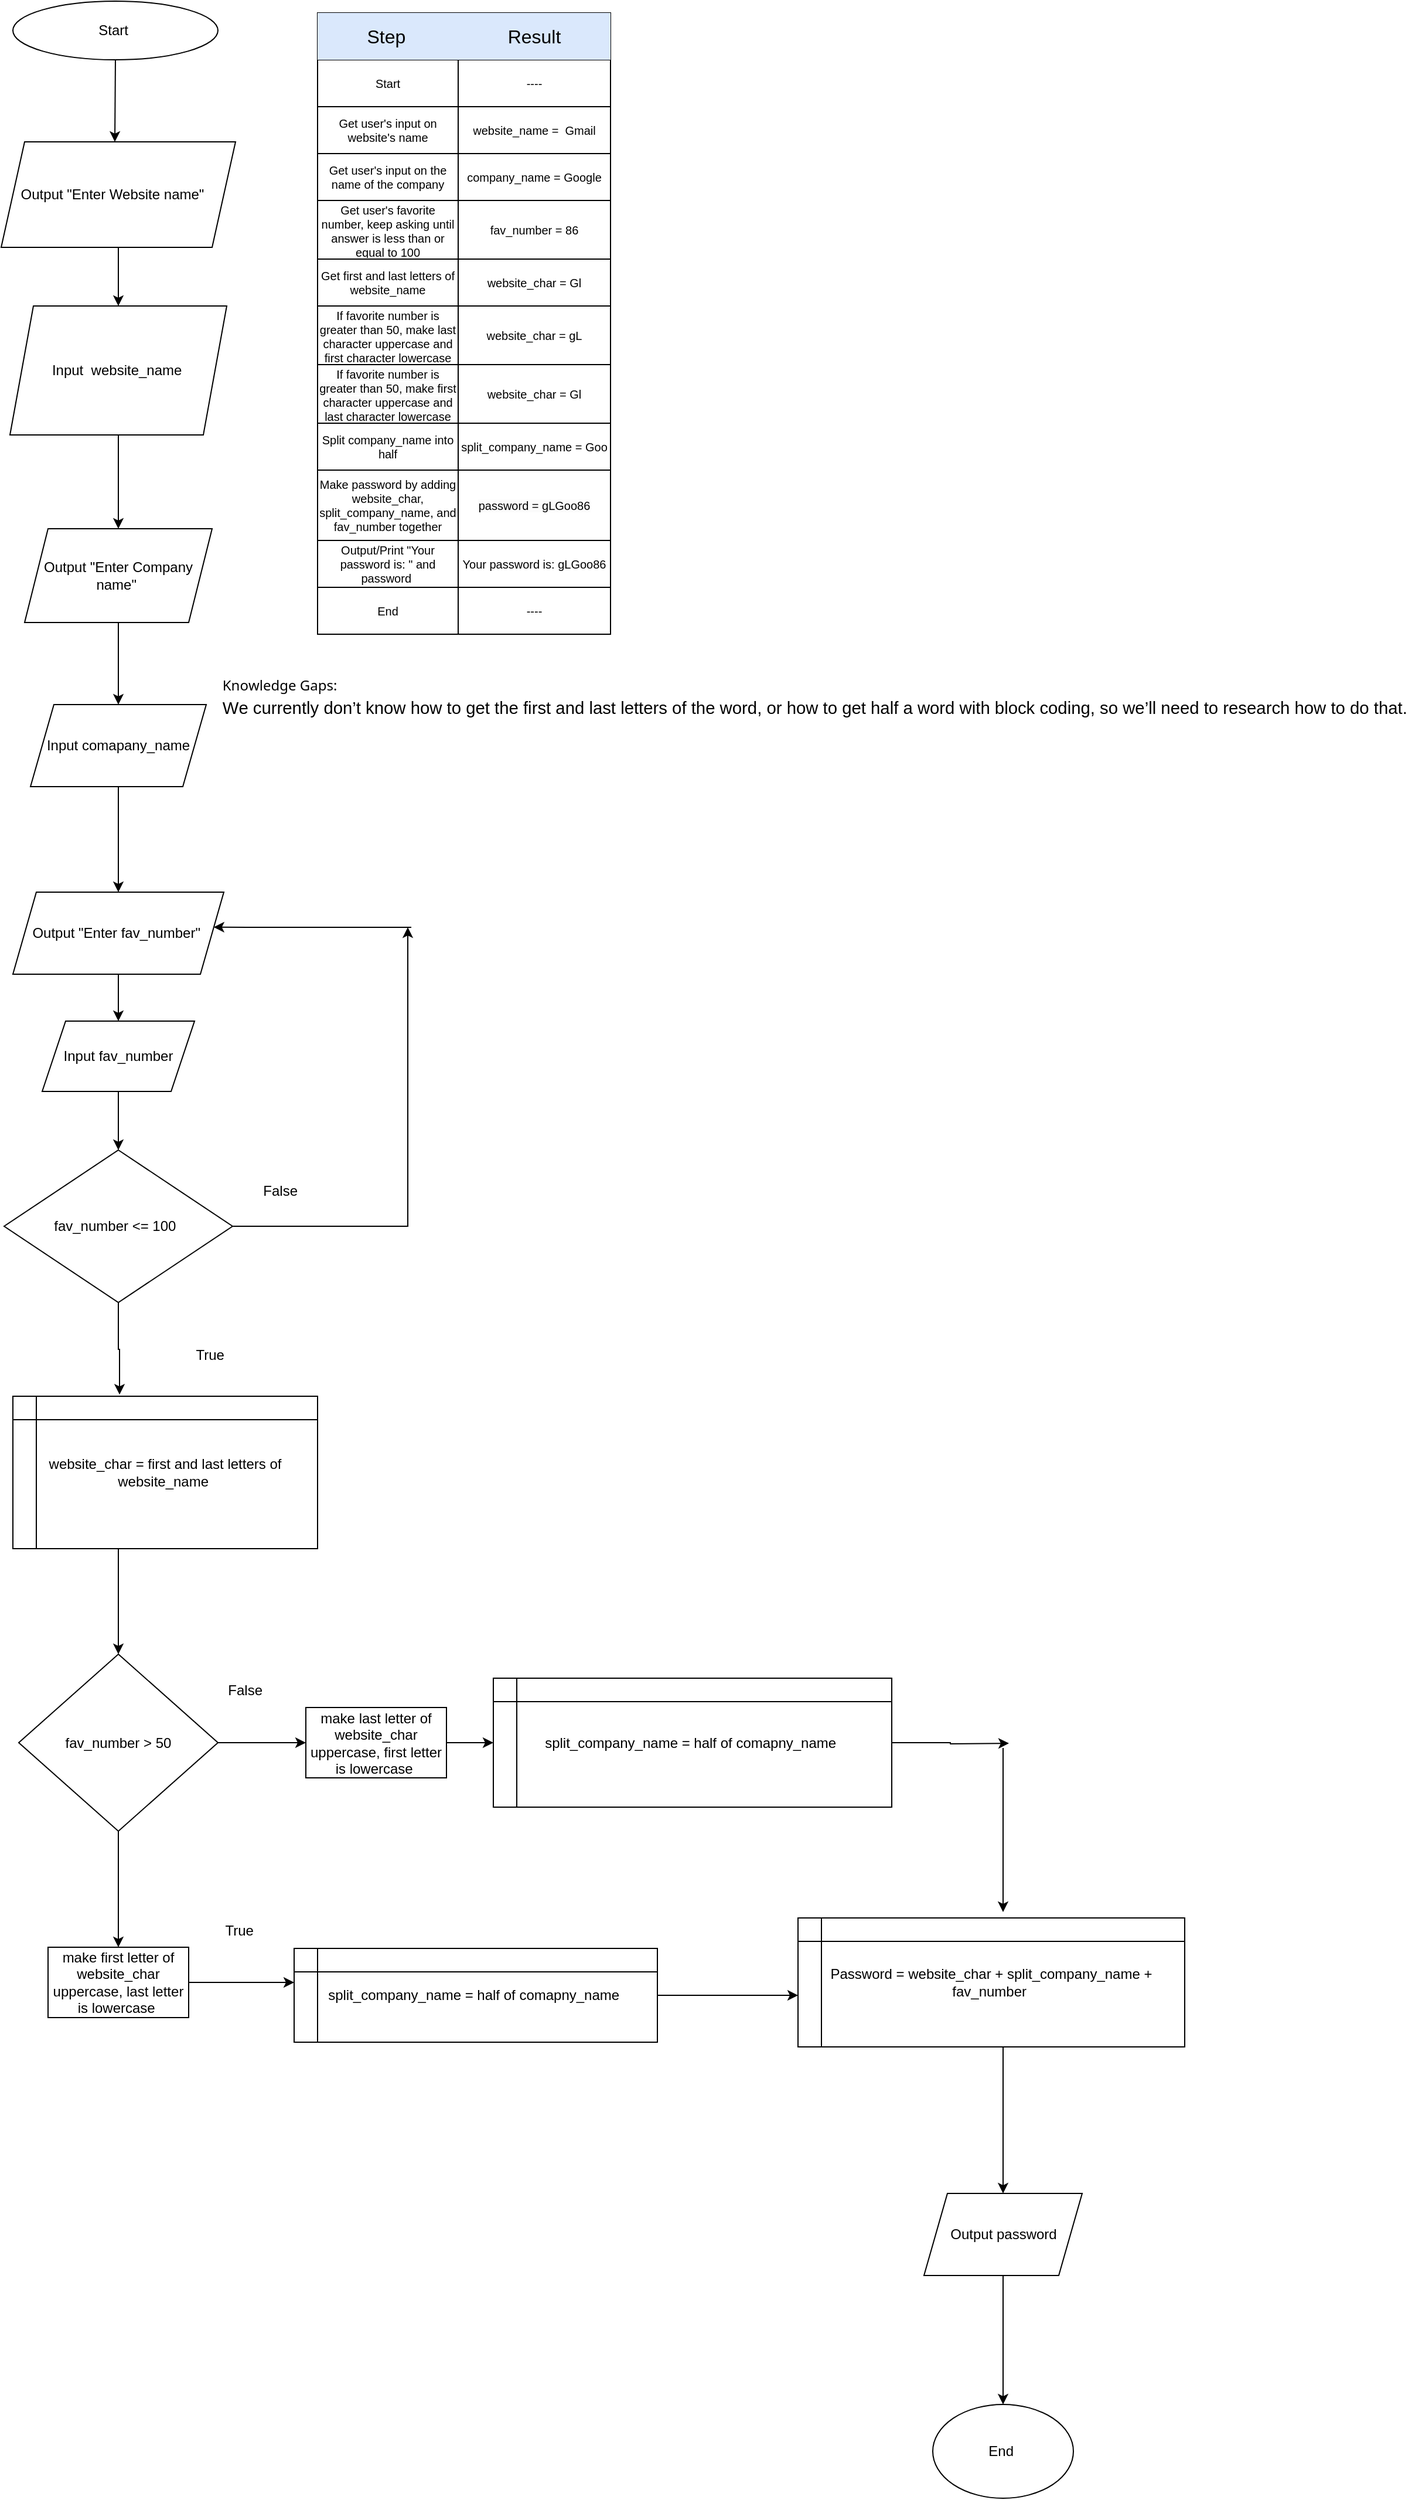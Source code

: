 <mxfile version="22.0.4" type="github">
  <diagram name="Page-1" id="qAzXJGpyF3rfATaiqW-a">
    <mxGraphModel dx="1764" dy="1062" grid="1" gridSize="10" guides="1" tooltips="1" connect="1" arrows="1" fold="1" page="1" pageScale="1" pageWidth="850" pageHeight="1100" math="0" shadow="0">
      <root>
        <mxCell id="0" />
        <mxCell id="1" parent="0" />
        <mxCell id="CTbpurZV8oxsPShDTT_T-1" value="" style="shape=table;startSize=0;container=1;collapsible=0;childLayout=tableLayout;fontSize=16;" vertex="1" parent="1">
          <mxGeometry x="270" y="30" width="250" height="530" as="geometry" />
        </mxCell>
        <mxCell id="CTbpurZV8oxsPShDTT_T-2" value="" style="shape=tableRow;horizontal=0;startSize=0;swimlaneHead=0;swimlaneBody=0;strokeColor=inherit;top=0;left=0;bottom=0;right=0;collapsible=0;dropTarget=0;fillColor=none;points=[[0,0.5],[1,0.5]];portConstraint=eastwest;fontSize=16;" vertex="1" parent="CTbpurZV8oxsPShDTT_T-1">
          <mxGeometry width="250" height="40" as="geometry" />
        </mxCell>
        <mxCell id="CTbpurZV8oxsPShDTT_T-3" value="Step&lt;span style=&quot;white-space: pre;&quot;&gt;&#x9;&lt;/span&gt;" style="shape=partialRectangle;html=1;whiteSpace=wrap;connectable=0;strokeColor=#6c8ebf;overflow=hidden;fillColor=#dae8fc;top=0;left=0;bottom=0;right=0;pointerEvents=1;fontSize=16;labelBorderColor=none;" vertex="1" parent="CTbpurZV8oxsPShDTT_T-2">
          <mxGeometry width="120" height="40" as="geometry">
            <mxRectangle width="120" height="40" as="alternateBounds" />
          </mxGeometry>
        </mxCell>
        <mxCell id="CTbpurZV8oxsPShDTT_T-4" value="Result" style="shape=partialRectangle;html=1;whiteSpace=wrap;connectable=0;strokeColor=#6c8ebf;overflow=hidden;fillColor=#dae8fc;top=0;left=0;bottom=0;right=0;pointerEvents=1;fontSize=16;" vertex="1" parent="CTbpurZV8oxsPShDTT_T-2">
          <mxGeometry x="120" width="130" height="40" as="geometry">
            <mxRectangle width="130" height="40" as="alternateBounds" />
          </mxGeometry>
        </mxCell>
        <mxCell id="CTbpurZV8oxsPShDTT_T-6" value="" style="shape=tableRow;horizontal=0;startSize=0;swimlaneHead=0;swimlaneBody=0;strokeColor=inherit;top=0;left=0;bottom=0;right=0;collapsible=0;dropTarget=0;fillColor=none;points=[[0,0.5],[1,0.5]];portConstraint=eastwest;fontSize=16;" vertex="1" parent="CTbpurZV8oxsPShDTT_T-1">
          <mxGeometry y="40" width="250" height="40" as="geometry" />
        </mxCell>
        <mxCell id="CTbpurZV8oxsPShDTT_T-7" value="&lt;font style=&quot;font-size: 10px;&quot;&gt;Start&lt;/font&gt;" style="shape=partialRectangle;html=1;whiteSpace=wrap;connectable=0;strokeColor=inherit;overflow=hidden;fillColor=none;top=0;left=0;bottom=0;right=0;pointerEvents=1;fontSize=10;" vertex="1" parent="CTbpurZV8oxsPShDTT_T-6">
          <mxGeometry width="120" height="40" as="geometry">
            <mxRectangle width="120" height="40" as="alternateBounds" />
          </mxGeometry>
        </mxCell>
        <mxCell id="CTbpurZV8oxsPShDTT_T-8" value="----" style="shape=partialRectangle;html=1;whiteSpace=wrap;connectable=0;strokeColor=inherit;overflow=hidden;fillColor=none;top=0;left=0;bottom=0;right=0;pointerEvents=1;fontSize=10;" vertex="1" parent="CTbpurZV8oxsPShDTT_T-6">
          <mxGeometry x="120" width="130" height="40" as="geometry">
            <mxRectangle width="130" height="40" as="alternateBounds" />
          </mxGeometry>
        </mxCell>
        <mxCell id="CTbpurZV8oxsPShDTT_T-10" value="" style="shape=tableRow;horizontal=0;startSize=0;swimlaneHead=0;swimlaneBody=0;strokeColor=inherit;top=0;left=0;bottom=0;right=0;collapsible=0;dropTarget=0;fillColor=none;points=[[0,0.5],[1,0.5]];portConstraint=eastwest;fontSize=16;" vertex="1" parent="CTbpurZV8oxsPShDTT_T-1">
          <mxGeometry y="80" width="250" height="40" as="geometry" />
        </mxCell>
        <mxCell id="CTbpurZV8oxsPShDTT_T-11" value="Get user&#39;s input on website&#39;s name" style="shape=partialRectangle;html=1;whiteSpace=wrap;connectable=0;strokeColor=inherit;overflow=hidden;fillColor=none;top=0;left=0;bottom=0;right=0;pointerEvents=1;fontSize=10;" vertex="1" parent="CTbpurZV8oxsPShDTT_T-10">
          <mxGeometry width="120" height="40" as="geometry">
            <mxRectangle width="120" height="40" as="alternateBounds" />
          </mxGeometry>
        </mxCell>
        <mxCell id="CTbpurZV8oxsPShDTT_T-12" value="website_name =&amp;nbsp; Gmail" style="shape=partialRectangle;html=1;whiteSpace=wrap;connectable=0;strokeColor=inherit;overflow=hidden;fillColor=none;top=0;left=0;bottom=0;right=0;pointerEvents=1;fontSize=10;" vertex="1" parent="CTbpurZV8oxsPShDTT_T-10">
          <mxGeometry x="120" width="130" height="40" as="geometry">
            <mxRectangle width="130" height="40" as="alternateBounds" />
          </mxGeometry>
        </mxCell>
        <mxCell id="CTbpurZV8oxsPShDTT_T-14" style="shape=tableRow;horizontal=0;startSize=0;swimlaneHead=0;swimlaneBody=0;strokeColor=inherit;top=0;left=0;bottom=0;right=0;collapsible=0;dropTarget=0;fillColor=none;points=[[0,0.5],[1,0.5]];portConstraint=eastwest;fontSize=16;" vertex="1" parent="CTbpurZV8oxsPShDTT_T-1">
          <mxGeometry y="120" width="250" height="40" as="geometry" />
        </mxCell>
        <mxCell id="CTbpurZV8oxsPShDTT_T-15" value="Get user&#39;s input on the name of the company" style="shape=partialRectangle;html=1;whiteSpace=wrap;connectable=0;strokeColor=inherit;overflow=hidden;fillColor=none;top=0;left=0;bottom=0;right=0;pointerEvents=1;fontSize=10;" vertex="1" parent="CTbpurZV8oxsPShDTT_T-14">
          <mxGeometry width="120" height="40" as="geometry">
            <mxRectangle width="120" height="40" as="alternateBounds" />
          </mxGeometry>
        </mxCell>
        <mxCell id="CTbpurZV8oxsPShDTT_T-16" value="company_name = Google" style="shape=partialRectangle;html=1;whiteSpace=wrap;connectable=0;strokeColor=inherit;overflow=hidden;fillColor=none;top=0;left=0;bottom=0;right=0;pointerEvents=1;fontSize=10;" vertex="1" parent="CTbpurZV8oxsPShDTT_T-14">
          <mxGeometry x="120" width="130" height="40" as="geometry">
            <mxRectangle width="130" height="40" as="alternateBounds" />
          </mxGeometry>
        </mxCell>
        <mxCell id="CTbpurZV8oxsPShDTT_T-17" style="shape=tableRow;horizontal=0;startSize=0;swimlaneHead=0;swimlaneBody=0;strokeColor=inherit;top=0;left=0;bottom=0;right=0;collapsible=0;dropTarget=0;fillColor=none;points=[[0,0.5],[1,0.5]];portConstraint=eastwest;fontSize=16;" vertex="1" parent="CTbpurZV8oxsPShDTT_T-1">
          <mxGeometry y="160" width="250" height="50" as="geometry" />
        </mxCell>
        <mxCell id="CTbpurZV8oxsPShDTT_T-18" value="Get user&#39;s favorite number, keep asking until answer is less than or equal to 100" style="shape=partialRectangle;html=1;whiteSpace=wrap;connectable=0;strokeColor=inherit;overflow=hidden;fillColor=none;top=0;left=0;bottom=0;right=0;pointerEvents=1;fontSize=10;" vertex="1" parent="CTbpurZV8oxsPShDTT_T-17">
          <mxGeometry width="120" height="50" as="geometry">
            <mxRectangle width="120" height="50" as="alternateBounds" />
          </mxGeometry>
        </mxCell>
        <mxCell id="CTbpurZV8oxsPShDTT_T-19" value="fav_number = 86" style="shape=partialRectangle;html=1;whiteSpace=wrap;connectable=0;strokeColor=inherit;overflow=hidden;fillColor=none;top=0;left=0;bottom=0;right=0;pointerEvents=1;fontSize=10;" vertex="1" parent="CTbpurZV8oxsPShDTT_T-17">
          <mxGeometry x="120" width="130" height="50" as="geometry">
            <mxRectangle width="130" height="50" as="alternateBounds" />
          </mxGeometry>
        </mxCell>
        <mxCell id="CTbpurZV8oxsPShDTT_T-20" style="shape=tableRow;horizontal=0;startSize=0;swimlaneHead=0;swimlaneBody=0;strokeColor=inherit;top=0;left=0;bottom=0;right=0;collapsible=0;dropTarget=0;fillColor=none;points=[[0,0.5],[1,0.5]];portConstraint=eastwest;fontSize=16;" vertex="1" parent="CTbpurZV8oxsPShDTT_T-1">
          <mxGeometry y="210" width="250" height="40" as="geometry" />
        </mxCell>
        <mxCell id="CTbpurZV8oxsPShDTT_T-21" value="Get first and last letters of website_name" style="shape=partialRectangle;html=1;whiteSpace=wrap;connectable=0;strokeColor=inherit;overflow=hidden;fillColor=none;top=0;left=0;bottom=0;right=0;pointerEvents=1;fontSize=10;" vertex="1" parent="CTbpurZV8oxsPShDTT_T-20">
          <mxGeometry width="120" height="40" as="geometry">
            <mxRectangle width="120" height="40" as="alternateBounds" />
          </mxGeometry>
        </mxCell>
        <mxCell id="CTbpurZV8oxsPShDTT_T-22" value="website_char = Gl" style="shape=partialRectangle;html=1;whiteSpace=wrap;connectable=0;strokeColor=inherit;overflow=hidden;fillColor=none;top=0;left=0;bottom=0;right=0;pointerEvents=1;fontSize=10;" vertex="1" parent="CTbpurZV8oxsPShDTT_T-20">
          <mxGeometry x="120" width="130" height="40" as="geometry">
            <mxRectangle width="130" height="40" as="alternateBounds" />
          </mxGeometry>
        </mxCell>
        <mxCell id="CTbpurZV8oxsPShDTT_T-23" style="shape=tableRow;horizontal=0;startSize=0;swimlaneHead=0;swimlaneBody=0;strokeColor=inherit;top=0;left=0;bottom=0;right=0;collapsible=0;dropTarget=0;fillColor=none;points=[[0,0.5],[1,0.5]];portConstraint=eastwest;fontSize=16;" vertex="1" parent="CTbpurZV8oxsPShDTT_T-1">
          <mxGeometry y="250" width="250" height="50" as="geometry" />
        </mxCell>
        <mxCell id="CTbpurZV8oxsPShDTT_T-24" value="If favorite number is greater than 50, make last character uppercase and first character lowercase" style="shape=partialRectangle;html=1;whiteSpace=wrap;connectable=0;strokeColor=inherit;overflow=hidden;fillColor=none;top=0;left=0;bottom=0;right=0;pointerEvents=1;fontSize=10;" vertex="1" parent="CTbpurZV8oxsPShDTT_T-23">
          <mxGeometry width="120" height="50" as="geometry">
            <mxRectangle width="120" height="50" as="alternateBounds" />
          </mxGeometry>
        </mxCell>
        <mxCell id="CTbpurZV8oxsPShDTT_T-25" value="website_char = gL" style="shape=partialRectangle;html=1;whiteSpace=wrap;connectable=0;strokeColor=inherit;overflow=hidden;fillColor=none;top=0;left=0;bottom=0;right=0;pointerEvents=1;fontSize=10;" vertex="1" parent="CTbpurZV8oxsPShDTT_T-23">
          <mxGeometry x="120" width="130" height="50" as="geometry">
            <mxRectangle width="130" height="50" as="alternateBounds" />
          </mxGeometry>
        </mxCell>
        <mxCell id="CTbpurZV8oxsPShDTT_T-32" style="shape=tableRow;horizontal=0;startSize=0;swimlaneHead=0;swimlaneBody=0;strokeColor=inherit;top=0;left=0;bottom=0;right=0;collapsible=0;dropTarget=0;fillColor=none;points=[[0,0.5],[1,0.5]];portConstraint=eastwest;fontSize=16;" vertex="1" parent="CTbpurZV8oxsPShDTT_T-1">
          <mxGeometry y="300" width="250" height="50" as="geometry" />
        </mxCell>
        <mxCell id="CTbpurZV8oxsPShDTT_T-33" value="&lt;span style=&quot;color: rgb(0, 0, 0); font-family: Helvetica; font-size: 10px; font-style: normal; font-variant-ligatures: normal; font-variant-caps: normal; font-weight: 400; letter-spacing: normal; orphans: 2; text-align: center; text-indent: 0px; text-transform: none; widows: 2; word-spacing: 0px; -webkit-text-stroke-width: 0px; background-color: rgb(251, 251, 251); text-decoration-thickness: initial; text-decoration-style: initial; text-decoration-color: initial; float: none; display: inline !important;&quot;&gt;If favorite number is greater than 50, make first character uppercase and last character lowercase&lt;/span&gt;" style="shape=partialRectangle;html=1;whiteSpace=wrap;connectable=0;strokeColor=inherit;overflow=hidden;fillColor=none;top=0;left=0;bottom=0;right=0;pointerEvents=1;fontSize=10;" vertex="1" parent="CTbpurZV8oxsPShDTT_T-32">
          <mxGeometry width="120" height="50" as="geometry">
            <mxRectangle width="120" height="50" as="alternateBounds" />
          </mxGeometry>
        </mxCell>
        <mxCell id="CTbpurZV8oxsPShDTT_T-34" value="website_char = Gl" style="shape=partialRectangle;html=1;whiteSpace=wrap;connectable=0;strokeColor=inherit;overflow=hidden;fillColor=none;top=0;left=0;bottom=0;right=0;pointerEvents=1;fontSize=10;" vertex="1" parent="CTbpurZV8oxsPShDTT_T-32">
          <mxGeometry x="120" width="130" height="50" as="geometry">
            <mxRectangle width="130" height="50" as="alternateBounds" />
          </mxGeometry>
        </mxCell>
        <mxCell id="CTbpurZV8oxsPShDTT_T-29" style="shape=tableRow;horizontal=0;startSize=0;swimlaneHead=0;swimlaneBody=0;strokeColor=inherit;top=0;left=0;bottom=0;right=0;collapsible=0;dropTarget=0;fillColor=none;points=[[0,0.5],[1,0.5]];portConstraint=eastwest;fontSize=16;" vertex="1" parent="CTbpurZV8oxsPShDTT_T-1">
          <mxGeometry y="350" width="250" height="40" as="geometry" />
        </mxCell>
        <mxCell id="CTbpurZV8oxsPShDTT_T-30" value="Split company_name into half" style="shape=partialRectangle;html=1;whiteSpace=wrap;connectable=0;strokeColor=inherit;overflow=hidden;fillColor=none;top=0;left=0;bottom=0;right=0;pointerEvents=1;fontSize=10;" vertex="1" parent="CTbpurZV8oxsPShDTT_T-29">
          <mxGeometry width="120" height="40" as="geometry">
            <mxRectangle width="120" height="40" as="alternateBounds" />
          </mxGeometry>
        </mxCell>
        <mxCell id="CTbpurZV8oxsPShDTT_T-31" value="split_company_name = Goo" style="shape=partialRectangle;html=1;whiteSpace=wrap;connectable=0;strokeColor=inherit;overflow=hidden;fillColor=none;top=0;left=0;bottom=0;right=0;pointerEvents=1;fontSize=10;" vertex="1" parent="CTbpurZV8oxsPShDTT_T-29">
          <mxGeometry x="120" width="130" height="40" as="geometry">
            <mxRectangle width="130" height="40" as="alternateBounds" />
          </mxGeometry>
        </mxCell>
        <mxCell id="CTbpurZV8oxsPShDTT_T-26" style="shape=tableRow;horizontal=0;startSize=0;swimlaneHead=0;swimlaneBody=0;strokeColor=inherit;top=0;left=0;bottom=0;right=0;collapsible=0;dropTarget=0;fillColor=none;points=[[0,0.5],[1,0.5]];portConstraint=eastwest;fontSize=16;" vertex="1" parent="CTbpurZV8oxsPShDTT_T-1">
          <mxGeometry y="390" width="250" height="60" as="geometry" />
        </mxCell>
        <mxCell id="CTbpurZV8oxsPShDTT_T-27" value="Make password by adding website_char, split_company_name, and fav_number together" style="shape=partialRectangle;html=1;whiteSpace=wrap;connectable=0;strokeColor=inherit;overflow=hidden;fillColor=none;top=0;left=0;bottom=0;right=0;pointerEvents=1;fontSize=10;" vertex="1" parent="CTbpurZV8oxsPShDTT_T-26">
          <mxGeometry width="120" height="60" as="geometry">
            <mxRectangle width="120" height="60" as="alternateBounds" />
          </mxGeometry>
        </mxCell>
        <mxCell id="CTbpurZV8oxsPShDTT_T-28" value="&lt;span style=&quot;color: rgb(0, 0, 0); font-family: Helvetica; font-size: 10px; font-style: normal; font-variant-ligatures: normal; font-variant-caps: normal; font-weight: 400; letter-spacing: normal; orphans: 2; text-align: center; text-indent: 0px; text-transform: none; widows: 2; word-spacing: 0px; -webkit-text-stroke-width: 0px; background-color: rgb(251, 251, 251); text-decoration-thickness: initial; text-decoration-style: initial; text-decoration-color: initial; float: none; display: inline !important;&quot;&gt;password = gLGoo86&lt;/span&gt;" style="shape=partialRectangle;html=1;whiteSpace=wrap;connectable=0;strokeColor=inherit;overflow=hidden;fillColor=none;top=0;left=0;bottom=0;right=0;pointerEvents=1;fontSize=10;" vertex="1" parent="CTbpurZV8oxsPShDTT_T-26">
          <mxGeometry x="120" width="130" height="60" as="geometry">
            <mxRectangle width="130" height="60" as="alternateBounds" />
          </mxGeometry>
        </mxCell>
        <mxCell id="CTbpurZV8oxsPShDTT_T-38" style="shape=tableRow;horizontal=0;startSize=0;swimlaneHead=0;swimlaneBody=0;strokeColor=inherit;top=0;left=0;bottom=0;right=0;collapsible=0;dropTarget=0;fillColor=none;points=[[0,0.5],[1,0.5]];portConstraint=eastwest;fontSize=16;" vertex="1" parent="CTbpurZV8oxsPShDTT_T-1">
          <mxGeometry y="450" width="250" height="40" as="geometry" />
        </mxCell>
        <mxCell id="CTbpurZV8oxsPShDTT_T-39" value="Output/Print &quot;Your password is: &quot; and password&amp;nbsp;" style="shape=partialRectangle;html=1;whiteSpace=wrap;connectable=0;strokeColor=inherit;overflow=hidden;fillColor=none;top=0;left=0;bottom=0;right=0;pointerEvents=1;fontSize=10;" vertex="1" parent="CTbpurZV8oxsPShDTT_T-38">
          <mxGeometry width="120" height="40" as="geometry">
            <mxRectangle width="120" height="40" as="alternateBounds" />
          </mxGeometry>
        </mxCell>
        <mxCell id="CTbpurZV8oxsPShDTT_T-40" value="Your password is: gLGoo86" style="shape=partialRectangle;html=1;whiteSpace=wrap;connectable=0;strokeColor=inherit;overflow=hidden;fillColor=none;top=0;left=0;bottom=0;right=0;pointerEvents=1;fontSize=10;" vertex="1" parent="CTbpurZV8oxsPShDTT_T-38">
          <mxGeometry x="120" width="130" height="40" as="geometry">
            <mxRectangle width="130" height="40" as="alternateBounds" />
          </mxGeometry>
        </mxCell>
        <mxCell id="CTbpurZV8oxsPShDTT_T-35" style="shape=tableRow;horizontal=0;startSize=0;swimlaneHead=0;swimlaneBody=0;strokeColor=inherit;top=0;left=0;bottom=0;right=0;collapsible=0;dropTarget=0;fillColor=none;points=[[0,0.5],[1,0.5]];portConstraint=eastwest;fontSize=16;" vertex="1" parent="CTbpurZV8oxsPShDTT_T-1">
          <mxGeometry y="490" width="250" height="40" as="geometry" />
        </mxCell>
        <mxCell id="CTbpurZV8oxsPShDTT_T-36" value="End" style="shape=partialRectangle;html=1;whiteSpace=wrap;connectable=0;strokeColor=inherit;overflow=hidden;fillColor=none;top=0;left=0;bottom=0;right=0;pointerEvents=1;fontSize=10;" vertex="1" parent="CTbpurZV8oxsPShDTT_T-35">
          <mxGeometry width="120" height="40" as="geometry">
            <mxRectangle width="120" height="40" as="alternateBounds" />
          </mxGeometry>
        </mxCell>
        <mxCell id="CTbpurZV8oxsPShDTT_T-37" value="----" style="shape=partialRectangle;html=1;whiteSpace=wrap;connectable=0;strokeColor=inherit;overflow=hidden;fillColor=none;top=0;left=0;bottom=0;right=0;pointerEvents=1;fontSize=10;" vertex="1" parent="CTbpurZV8oxsPShDTT_T-35">
          <mxGeometry x="120" width="130" height="40" as="geometry">
            <mxRectangle width="130" height="40" as="alternateBounds" />
          </mxGeometry>
        </mxCell>
        <mxCell id="CTbpurZV8oxsPShDTT_T-41" value="Start&amp;nbsp;" style="ellipse;whiteSpace=wrap;html=1;" vertex="1" parent="1">
          <mxGeometry x="10" y="20" width="174.98" height="50" as="geometry" />
        </mxCell>
        <mxCell id="CTbpurZV8oxsPShDTT_T-42" style="edgeStyle=orthogonalEdgeStyle;rounded=0;orthogonalLoop=1;jettySize=auto;html=1;entryX=0.5;entryY=0;entryDx=0;entryDy=0;" edge="1" parent="1" source="CTbpurZV8oxsPShDTT_T-43" target="CTbpurZV8oxsPShDTT_T-45">
          <mxGeometry relative="1" as="geometry" />
        </mxCell>
        <mxCell id="CTbpurZV8oxsPShDTT_T-43" value="Output &quot;Enter Website name&quot;&amp;nbsp; &amp;nbsp;" style="shape=parallelogram;perimeter=parallelogramPerimeter;whiteSpace=wrap;html=1;fixedSize=1;" vertex="1" parent="1">
          <mxGeometry y="140" width="200" height="90" as="geometry" />
        </mxCell>
        <mxCell id="CTbpurZV8oxsPShDTT_T-44" style="edgeStyle=orthogonalEdgeStyle;rounded=0;orthogonalLoop=1;jettySize=auto;html=1;entryX=0.5;entryY=0;entryDx=0;entryDy=0;" edge="1" parent="1" source="CTbpurZV8oxsPShDTT_T-45" target="CTbpurZV8oxsPShDTT_T-47">
          <mxGeometry relative="1" as="geometry" />
        </mxCell>
        <mxCell id="CTbpurZV8oxsPShDTT_T-45" value="Input&amp;nbsp; website_name&amp;nbsp;" style="shape=parallelogram;perimeter=parallelogramPerimeter;whiteSpace=wrap;html=1;fixedSize=1;" vertex="1" parent="1">
          <mxGeometry x="7.5" y="280" width="185" height="110" as="geometry" />
        </mxCell>
        <mxCell id="CTbpurZV8oxsPShDTT_T-46" style="edgeStyle=orthogonalEdgeStyle;rounded=0;orthogonalLoop=1;jettySize=auto;html=1;entryX=0.5;entryY=0;entryDx=0;entryDy=0;" edge="1" parent="1" source="CTbpurZV8oxsPShDTT_T-47" target="CTbpurZV8oxsPShDTT_T-49">
          <mxGeometry relative="1" as="geometry" />
        </mxCell>
        <mxCell id="CTbpurZV8oxsPShDTT_T-47" value="Output &quot;Enter Company name&quot;&amp;nbsp;" style="shape=parallelogram;perimeter=parallelogramPerimeter;whiteSpace=wrap;html=1;fixedSize=1;" vertex="1" parent="1">
          <mxGeometry x="20.0" y="470" width="160" height="80" as="geometry" />
        </mxCell>
        <mxCell id="CTbpurZV8oxsPShDTT_T-48" style="edgeStyle=orthogonalEdgeStyle;rounded=0;orthogonalLoop=1;jettySize=auto;html=1;entryX=0.5;entryY=0;entryDx=0;entryDy=0;" edge="1" parent="1" source="CTbpurZV8oxsPShDTT_T-49" target="CTbpurZV8oxsPShDTT_T-52">
          <mxGeometry relative="1" as="geometry" />
        </mxCell>
        <mxCell id="CTbpurZV8oxsPShDTT_T-49" value="Input comapany_name" style="shape=parallelogram;perimeter=parallelogramPerimeter;whiteSpace=wrap;html=1;fixedSize=1;" vertex="1" parent="1">
          <mxGeometry x="25" y="620" width="150" height="70" as="geometry" />
        </mxCell>
        <mxCell id="CTbpurZV8oxsPShDTT_T-50" style="edgeStyle=orthogonalEdgeStyle;rounded=0;orthogonalLoop=1;jettySize=auto;html=1;" edge="1" parent="1">
          <mxGeometry relative="1" as="geometry">
            <mxPoint x="347" y="810" as="targetPoint" />
            <mxPoint x="198" y="1065" as="sourcePoint" />
            <Array as="points">
              <mxPoint x="197.43" y="1065" />
              <mxPoint x="347.43" y="1065" />
            </Array>
          </mxGeometry>
        </mxCell>
        <mxCell id="CTbpurZV8oxsPShDTT_T-51" value="fav_number &amp;lt;= 100&amp;nbsp;&amp;nbsp;" style="rhombus;whiteSpace=wrap;html=1;" vertex="1" parent="1">
          <mxGeometry x="2.5" y="1000" width="195" height="130" as="geometry" />
        </mxCell>
        <mxCell id="CTbpurZV8oxsPShDTT_T-52" value="Output &quot;Enter fav_number&quot;&amp;nbsp;" style="shape=parallelogram;perimeter=parallelogramPerimeter;whiteSpace=wrap;html=1;fixedSize=1;" vertex="1" parent="1">
          <mxGeometry x="10" y="780" width="180" height="70" as="geometry" />
        </mxCell>
        <mxCell id="CTbpurZV8oxsPShDTT_T-53" style="edgeStyle=orthogonalEdgeStyle;rounded=0;orthogonalLoop=1;jettySize=auto;html=1;entryX=0.5;entryY=0;entryDx=0;entryDy=0;" edge="1" parent="1" source="CTbpurZV8oxsPShDTT_T-54" target="CTbpurZV8oxsPShDTT_T-51">
          <mxGeometry relative="1" as="geometry" />
        </mxCell>
        <mxCell id="CTbpurZV8oxsPShDTT_T-54" value="Input fav_number" style="shape=parallelogram;perimeter=parallelogramPerimeter;whiteSpace=wrap;html=1;fixedSize=1;" vertex="1" parent="1">
          <mxGeometry x="35" y="890" width="130" height="60" as="geometry" />
        </mxCell>
        <mxCell id="CTbpurZV8oxsPShDTT_T-55" style="edgeStyle=orthogonalEdgeStyle;rounded=0;orthogonalLoop=1;jettySize=auto;html=1;entryX=0.5;entryY=0;entryDx=0;entryDy=0;" edge="1" parent="1" source="CTbpurZV8oxsPShDTT_T-56" target="CTbpurZV8oxsPShDTT_T-59">
          <mxGeometry relative="1" as="geometry">
            <Array as="points">
              <mxPoint x="100" y="1360" />
              <mxPoint x="100" y="1360" />
            </Array>
          </mxGeometry>
        </mxCell>
        <mxCell id="CTbpurZV8oxsPShDTT_T-56" value="website_char = first and last letters of website_name&amp;nbsp;" style="shape=internalStorage;whiteSpace=wrap;html=1;backgroundOutline=1;" vertex="1" parent="1">
          <mxGeometry x="10" y="1210" width="260" height="130" as="geometry" />
        </mxCell>
        <mxCell id="CTbpurZV8oxsPShDTT_T-57" style="edgeStyle=orthogonalEdgeStyle;rounded=0;orthogonalLoop=1;jettySize=auto;html=1;entryX=0.5;entryY=0;entryDx=0;entryDy=0;" edge="1" parent="1" source="CTbpurZV8oxsPShDTT_T-59" target="CTbpurZV8oxsPShDTT_T-61">
          <mxGeometry relative="1" as="geometry" />
        </mxCell>
        <mxCell id="CTbpurZV8oxsPShDTT_T-58" style="edgeStyle=orthogonalEdgeStyle;rounded=0;orthogonalLoop=1;jettySize=auto;html=1;entryX=0;entryY=0.5;entryDx=0;entryDy=0;" edge="1" parent="1" source="CTbpurZV8oxsPShDTT_T-59" target="CTbpurZV8oxsPShDTT_T-63">
          <mxGeometry relative="1" as="geometry" />
        </mxCell>
        <mxCell id="CTbpurZV8oxsPShDTT_T-59" value="fav_number &amp;gt; 50" style="rhombus;whiteSpace=wrap;html=1;" vertex="1" parent="1">
          <mxGeometry x="15" y="1430" width="170" height="151" as="geometry" />
        </mxCell>
        <mxCell id="CTbpurZV8oxsPShDTT_T-60" style="edgeStyle=orthogonalEdgeStyle;rounded=0;orthogonalLoop=1;jettySize=auto;html=1;" edge="1" parent="1" source="CTbpurZV8oxsPShDTT_T-61">
          <mxGeometry relative="1" as="geometry">
            <mxPoint x="250" y="1710" as="targetPoint" />
          </mxGeometry>
        </mxCell>
        <mxCell id="CTbpurZV8oxsPShDTT_T-61" value="make first letter of website_char uppercase, last letter is lowercase&amp;nbsp;" style="rounded=0;whiteSpace=wrap;html=1;" vertex="1" parent="1">
          <mxGeometry x="40.0" y="1680" width="120" height="60" as="geometry" />
        </mxCell>
        <mxCell id="CTbpurZV8oxsPShDTT_T-62" style="edgeStyle=orthogonalEdgeStyle;rounded=0;orthogonalLoop=1;jettySize=auto;html=1;entryX=0;entryY=0.5;entryDx=0;entryDy=0;" edge="1" parent="1" source="CTbpurZV8oxsPShDTT_T-63" target="CTbpurZV8oxsPShDTT_T-65">
          <mxGeometry relative="1" as="geometry" />
        </mxCell>
        <mxCell id="CTbpurZV8oxsPShDTT_T-63" value="make last letter of website_char uppercase, first letter is lowercase&amp;nbsp;" style="rounded=0;whiteSpace=wrap;html=1;" vertex="1" parent="1">
          <mxGeometry x="260" y="1475.5" width="120" height="60" as="geometry" />
        </mxCell>
        <mxCell id="CTbpurZV8oxsPShDTT_T-64" style="edgeStyle=orthogonalEdgeStyle;rounded=0;orthogonalLoop=1;jettySize=auto;html=1;" edge="1" parent="1" source="CTbpurZV8oxsPShDTT_T-65">
          <mxGeometry relative="1" as="geometry">
            <mxPoint x="860" y="1506" as="targetPoint" />
          </mxGeometry>
        </mxCell>
        <mxCell id="CTbpurZV8oxsPShDTT_T-65" value="split_company_name = half of comapny_name&amp;nbsp;" style="shape=internalStorage;whiteSpace=wrap;html=1;backgroundOutline=1;" vertex="1" parent="1">
          <mxGeometry x="420" y="1450.5" width="340" height="110" as="geometry" />
        </mxCell>
        <mxCell id="CTbpurZV8oxsPShDTT_T-66" style="edgeStyle=orthogonalEdgeStyle;rounded=0;orthogonalLoop=1;jettySize=auto;html=1;entryX=0.5;entryY=0;entryDx=0;entryDy=0;" edge="1" parent="1" source="CTbpurZV8oxsPShDTT_T-67" target="CTbpurZV8oxsPShDTT_T-69">
          <mxGeometry relative="1" as="geometry">
            <Array as="points">
              <mxPoint x="855" y="1800" />
              <mxPoint x="855" y="1800" />
            </Array>
          </mxGeometry>
        </mxCell>
        <mxCell id="CTbpurZV8oxsPShDTT_T-67" value="Password = website_char + split_company_name + fav_number&amp;nbsp;" style="shape=internalStorage;whiteSpace=wrap;html=1;backgroundOutline=1;" vertex="1" parent="1">
          <mxGeometry x="680" y="1655" width="330" height="110" as="geometry" />
        </mxCell>
        <mxCell id="CTbpurZV8oxsPShDTT_T-68" style="edgeStyle=orthogonalEdgeStyle;rounded=0;orthogonalLoop=1;jettySize=auto;html=1;entryX=0.5;entryY=0;entryDx=0;entryDy=0;" edge="1" parent="1" source="CTbpurZV8oxsPShDTT_T-69" target="CTbpurZV8oxsPShDTT_T-70">
          <mxGeometry relative="1" as="geometry" />
        </mxCell>
        <mxCell id="CTbpurZV8oxsPShDTT_T-69" value="Output password" style="shape=parallelogram;perimeter=parallelogramPerimeter;whiteSpace=wrap;html=1;fixedSize=1;" vertex="1" parent="1">
          <mxGeometry x="787.5" y="1890" width="135" height="70" as="geometry" />
        </mxCell>
        <mxCell id="CTbpurZV8oxsPShDTT_T-70" value="End&amp;nbsp;" style="ellipse;whiteSpace=wrap;html=1;" vertex="1" parent="1">
          <mxGeometry x="795" y="2070" width="120" height="80" as="geometry" />
        </mxCell>
        <mxCell id="CTbpurZV8oxsPShDTT_T-71" style="edgeStyle=orthogonalEdgeStyle;rounded=0;orthogonalLoop=1;jettySize=auto;html=1;" edge="1" parent="1" source="CTbpurZV8oxsPShDTT_T-41">
          <mxGeometry relative="1" as="geometry">
            <mxPoint x="97" y="140" as="targetPoint" />
          </mxGeometry>
        </mxCell>
        <mxCell id="CTbpurZV8oxsPShDTT_T-72" value="False&amp;nbsp;" style="text;html=1;strokeColor=none;fillColor=none;align=center;verticalAlign=middle;whiteSpace=wrap;rounded=0;" vertex="1" parent="1">
          <mxGeometry x="180" y="1446" width="60" height="30" as="geometry" />
        </mxCell>
        <mxCell id="CTbpurZV8oxsPShDTT_T-73" value="True&amp;nbsp;" style="text;html=1;strokeColor=none;fillColor=none;align=center;verticalAlign=middle;whiteSpace=wrap;rounded=0;" vertex="1" parent="1">
          <mxGeometry x="175" y="1651" width="60" height="30" as="geometry" />
        </mxCell>
        <mxCell id="CTbpurZV8oxsPShDTT_T-74" value="True&amp;nbsp;" style="text;html=1;strokeColor=none;fillColor=none;align=center;verticalAlign=middle;whiteSpace=wrap;rounded=0;" vertex="1" parent="1">
          <mxGeometry x="150" y="1160" width="60" height="30" as="geometry" />
        </mxCell>
        <mxCell id="CTbpurZV8oxsPShDTT_T-75" value="False&amp;nbsp;" style="text;html=1;strokeColor=none;fillColor=none;align=center;verticalAlign=middle;whiteSpace=wrap;rounded=0;" vertex="1" parent="1">
          <mxGeometry x="210" y="1020" width="60" height="30" as="geometry" />
        </mxCell>
        <mxCell id="CTbpurZV8oxsPShDTT_T-76" value="" style="endArrow=classic;html=1;rounded=0;entryX=0.952;entryY=0.426;entryDx=0;entryDy=0;entryPerimeter=0;" edge="1" parent="1" target="CTbpurZV8oxsPShDTT_T-52">
          <mxGeometry width="50" height="50" relative="1" as="geometry">
            <mxPoint x="350" y="810" as="sourcePoint" />
            <mxPoint x="280" y="740" as="targetPoint" />
            <Array as="points">
              <mxPoint x="210" y="810" />
            </Array>
          </mxGeometry>
        </mxCell>
        <mxCell id="CTbpurZV8oxsPShDTT_T-77" style="edgeStyle=orthogonalEdgeStyle;rounded=0;orthogonalLoop=1;jettySize=auto;html=1;entryX=0.35;entryY=-0.011;entryDx=0;entryDy=0;entryPerimeter=0;" edge="1" parent="1" source="CTbpurZV8oxsPShDTT_T-51" target="CTbpurZV8oxsPShDTT_T-56">
          <mxGeometry relative="1" as="geometry" />
        </mxCell>
        <mxCell id="CTbpurZV8oxsPShDTT_T-78" value="" style="endArrow=classic;html=1;rounded=0;exitX=0.5;exitY=1;exitDx=0;exitDy=0;entryX=0.5;entryY=0;entryDx=0;entryDy=0;" edge="1" parent="1" source="CTbpurZV8oxsPShDTT_T-52" target="CTbpurZV8oxsPShDTT_T-54">
          <mxGeometry width="50" height="50" relative="1" as="geometry">
            <mxPoint x="160" y="950" as="sourcePoint" />
            <mxPoint x="210" y="900" as="targetPoint" />
          </mxGeometry>
        </mxCell>
        <mxCell id="CTbpurZV8oxsPShDTT_T-79" style="edgeStyle=orthogonalEdgeStyle;rounded=0;orthogonalLoop=1;jettySize=auto;html=1;" edge="1" parent="1" source="CTbpurZV8oxsPShDTT_T-80">
          <mxGeometry relative="1" as="geometry">
            <mxPoint x="680.0" y="1721" as="targetPoint" />
          </mxGeometry>
        </mxCell>
        <mxCell id="CTbpurZV8oxsPShDTT_T-80" value="split_company_name = half of comapny_name&amp;nbsp;" style="shape=internalStorage;whiteSpace=wrap;html=1;backgroundOutline=1;" vertex="1" parent="1">
          <mxGeometry x="250" y="1681" width="310" height="80" as="geometry" />
        </mxCell>
        <mxCell id="CTbpurZV8oxsPShDTT_T-81" value="" style="endArrow=classic;html=1;rounded=0;" edge="1" parent="1">
          <mxGeometry width="50" height="50" relative="1" as="geometry">
            <mxPoint x="855" y="1510" as="sourcePoint" />
            <mxPoint x="855" y="1650" as="targetPoint" />
            <Array as="points" />
          </mxGeometry>
        </mxCell>
        <mxCell id="CTbpurZV8oxsPShDTT_T-84" value="&lt;div style=&quot;margin: 0px; padding: 0px; user-select: text; -webkit-user-drag: none; -webkit-tap-highlight-color: transparent; overflow: visible; cursor: text; clear: both; position: relative; direction: ltr; font-family: &amp;quot;Segoe UI&amp;quot;, &amp;quot;Segoe UI Web&amp;quot;, Arial, Verdana, sans-serif; text-align: start; background-color: rgb(255, 255, 255);&quot; class=&quot;OutlineElement Ltr SCXW79170018 BCX0&quot;&gt;&lt;p style=&quot;margin: 0px; padding: 0px; user-select: text; -webkit-user-drag: none; -webkit-tap-highlight-color: transparent; overflow-wrap: break-word; vertical-align: baseline; font-kerning: none; background-color: transparent; color: windowtext;&quot; class=&quot;Paragraph SCXW79170018 BCX0&quot;&gt;Knowledge Gaps:&lt;span style=&quot;margin: 0px; padding: 0px; user-select: text; -webkit-user-drag: none; -webkit-tap-highlight-color: transparent; font-size: 11pt; line-height: 19.425px; font-family: Calibri, Calibri_EmbeddedFont, Calibri_MSFontService, sans-serif;&quot; data-ccp-props=&quot;{&amp;quot;201341983&amp;quot;:0,&amp;quot;335559739&amp;quot;:160,&amp;quot;335559740&amp;quot;:259}&quot; class=&quot;EOP SCXW79170018 BCX0&quot;&gt;&amp;nbsp;&lt;/span&gt;&lt;/p&gt;&lt;/div&gt;&lt;div style=&quot;margin: 0px; padding: 0px; user-select: text; -webkit-user-drag: none; -webkit-tap-highlight-color: transparent; overflow: visible; cursor: text; clear: both; position: relative; direction: ltr; font-family: &amp;quot;Segoe UI&amp;quot;, &amp;quot;Segoe UI Web&amp;quot;, Arial, Verdana, sans-serif; text-align: start; background-color: rgb(255, 255, 255);&quot; class=&quot;OutlineElement Ltr SCXW79170018 BCX0&quot;&gt;&lt;p style=&quot;margin: 0px; padding: 0px; user-select: text; -webkit-user-drag: none; -webkit-tap-highlight-color: transparent; overflow-wrap: break-word; vertical-align: baseline; font-kerning: none; background-color: transparent; color: windowtext;&quot; class=&quot;Paragraph SCXW79170018 BCX0&quot;&gt;&lt;span style=&quot;margin: 0px; padding: 0px; user-select: text; -webkit-user-drag: none; -webkit-tap-highlight-color: transparent; font-size: 11pt; line-height: 19.425px; font-family: Calibri, Calibri_EmbeddedFont, Calibri_MSFontService, sans-serif; font-variant-ligatures: none !important;&quot; class=&quot;TextRun SCXW79170018 BCX0&quot; lang=&quot;EN-US&quot; data-contrast=&quot;none&quot;&gt;&lt;span style=&quot;margin: 0px; padding: 0px; user-select: text; -webkit-user-drag: none; -webkit-tap-highlight-color: transparent;&quot; class=&quot;NormalTextRun SCXW79170018 BCX0&quot;&gt;We currently &lt;/span&gt;&lt;span style=&quot;margin: 0px; padding: 0px; user-select: text; -webkit-user-drag: none; -webkit-tap-highlight-color: transparent;&quot; class=&quot;NormalTextRun SCXW79170018 BCX0&quot;&gt;don’t&lt;/span&gt;&lt;span style=&quot;margin: 0px; padding: 0px; user-select: text; -webkit-user-drag: none; -webkit-tap-highlight-color: transparent;&quot; class=&quot;NormalTextRun SCXW79170018 BCX0&quot;&gt; know how to get the first and last letters of the word, or how to get half a word with block coding, so &lt;/span&gt;&lt;span style=&quot;margin: 0px; padding: 0px; user-select: text; -webkit-user-drag: none; -webkit-tap-highlight-color: transparent;&quot; class=&quot;NormalTextRun SCXW79170018 BCX0&quot;&gt;we’ll&lt;/span&gt;&lt;span style=&quot;margin: 0px; padding: 0px; user-select: text; -webkit-user-drag: none; -webkit-tap-highlight-color: transparent;&quot; class=&quot;NormalTextRun SCXW79170018 BCX0&quot;&gt; need to research how to do that&lt;/span&gt;&lt;span style=&quot;margin: 0px; padding: 0px; user-select: text; -webkit-user-drag: none; -webkit-tap-highlight-color: transparent;&quot; class=&quot;NormalTextRun SCXW79170018 BCX0&quot;&gt;.&amp;nbsp;&lt;/span&gt;&lt;/span&gt;&lt;span style=&quot;margin: 0px; padding: 0px; user-select: text; -webkit-user-drag: none; -webkit-tap-highlight-color: transparent; font-size: 11pt; line-height: 19.425px; font-family: Calibri, Calibri_EmbeddedFont, Calibri_MSFontService, sans-serif; font-weight: bold; font-variant-ligatures: none !important;&quot; class=&quot;TextRun SCXW79170018 BCX0&quot; lang=&quot;EN-US&quot; data-contrast=&quot;none&quot;&gt;&amp;nbsp;&lt;/span&gt;&lt;span style=&quot;margin: 0px; padding: 0px; user-select: text; -webkit-user-drag: none; -webkit-tap-highlight-color: transparent; font-size: 11pt; line-height: 19.425px; font-family: Calibri, Calibri_EmbeddedFont, Calibri_MSFontService, sans-serif;&quot; data-ccp-props=&quot;{&amp;quot;201341983&amp;quot;:0,&amp;quot;335559739&amp;quot;:160,&amp;quot;335559740&amp;quot;:259}&quot; class=&quot;EOP SCXW79170018 BCX0&quot;&gt;&amp;nbsp;&lt;/span&gt;&lt;/p&gt;&lt;/div&gt;" style="text;html=1;align=center;verticalAlign=middle;resizable=0;points=[];autosize=1;strokeColor=none;fillColor=none;" vertex="1" parent="1">
          <mxGeometry x="210" y="588" width="980" height="50" as="geometry" />
        </mxCell>
      </root>
    </mxGraphModel>
  </diagram>
</mxfile>
